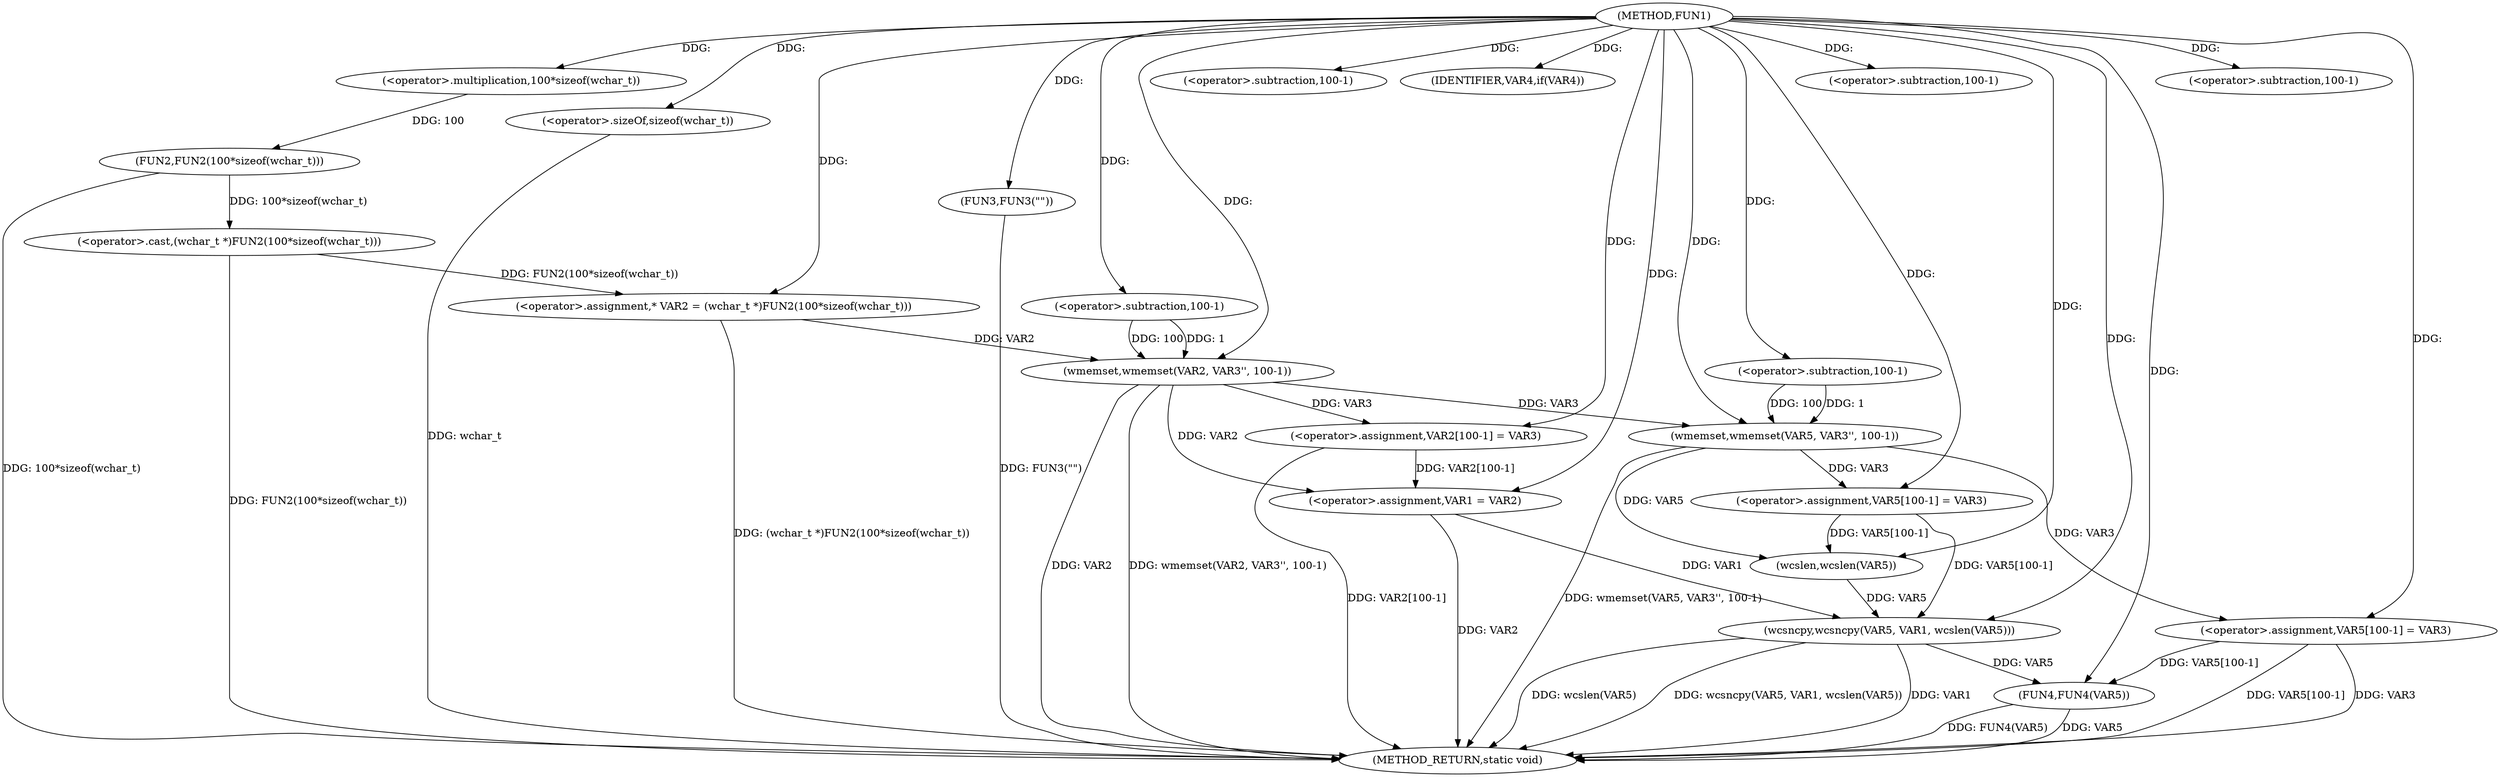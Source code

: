 digraph FUN1 {  
"1000100" [label = "(METHOD,FUN1)" ]
"1000165" [label = "(METHOD_RETURN,static void)" ]
"1000104" [label = "(<operator>.assignment,* VAR2 = (wchar_t *)FUN2(100*sizeof(wchar_t)))" ]
"1000106" [label = "(<operator>.cast,(wchar_t *)FUN2(100*sizeof(wchar_t)))" ]
"1000108" [label = "(FUN2,FUN2(100*sizeof(wchar_t)))" ]
"1000109" [label = "(<operator>.multiplication,100*sizeof(wchar_t))" ]
"1000111" [label = "(<operator>.sizeOf,sizeof(wchar_t))" ]
"1000113" [label = "(wmemset,wmemset(VAR2, VAR3'', 100-1))" ]
"1000116" [label = "(<operator>.subtraction,100-1)" ]
"1000119" [label = "(<operator>.assignment,VAR2[100-1] = VAR3)" ]
"1000122" [label = "(<operator>.subtraction,100-1)" ]
"1000127" [label = "(IDENTIFIER,VAR4,if(VAR4))" ]
"1000129" [label = "(FUN3,FUN3(\"\"))" ]
"1000133" [label = "(<operator>.assignment,VAR1 = VAR2)" ]
"1000138" [label = "(wmemset,wmemset(VAR5, VAR3'', 100-1))" ]
"1000141" [label = "(<operator>.subtraction,100-1)" ]
"1000144" [label = "(<operator>.assignment,VAR5[100-1] = VAR3)" ]
"1000147" [label = "(<operator>.subtraction,100-1)" ]
"1000151" [label = "(wcsncpy,wcsncpy(VAR5, VAR1, wcslen(VAR5)))" ]
"1000154" [label = "(wcslen,wcslen(VAR5))" ]
"1000156" [label = "(<operator>.assignment,VAR5[100-1] = VAR3)" ]
"1000159" [label = "(<operator>.subtraction,100-1)" ]
"1000163" [label = "(FUN4,FUN4(VAR5))" ]
  "1000163" -> "1000165"  [ label = "DDG: VAR5"] 
  "1000106" -> "1000165"  [ label = "DDG: FUN2(100*sizeof(wchar_t))"] 
  "1000151" -> "1000165"  [ label = "DDG: wcsncpy(VAR5, VAR1, wcslen(VAR5))"] 
  "1000156" -> "1000165"  [ label = "DDG: VAR5[100-1]"] 
  "1000113" -> "1000165"  [ label = "DDG: VAR2"] 
  "1000129" -> "1000165"  [ label = "DDG: FUN3(\"\")"] 
  "1000151" -> "1000165"  [ label = "DDG: VAR1"] 
  "1000151" -> "1000165"  [ label = "DDG: wcslen(VAR5)"] 
  "1000111" -> "1000165"  [ label = "DDG: wchar_t"] 
  "1000133" -> "1000165"  [ label = "DDG: VAR2"] 
  "1000113" -> "1000165"  [ label = "DDG: wmemset(VAR2, VAR3'', 100-1)"] 
  "1000119" -> "1000165"  [ label = "DDG: VAR2[100-1]"] 
  "1000138" -> "1000165"  [ label = "DDG: wmemset(VAR5, VAR3'', 100-1)"] 
  "1000163" -> "1000165"  [ label = "DDG: FUN4(VAR5)"] 
  "1000156" -> "1000165"  [ label = "DDG: VAR3"] 
  "1000104" -> "1000165"  [ label = "DDG: (wchar_t *)FUN2(100*sizeof(wchar_t))"] 
  "1000108" -> "1000165"  [ label = "DDG: 100*sizeof(wchar_t)"] 
  "1000106" -> "1000104"  [ label = "DDG: FUN2(100*sizeof(wchar_t))"] 
  "1000100" -> "1000104"  [ label = "DDG: "] 
  "1000108" -> "1000106"  [ label = "DDG: 100*sizeof(wchar_t)"] 
  "1000109" -> "1000108"  [ label = "DDG: 100"] 
  "1000100" -> "1000109"  [ label = "DDG: "] 
  "1000100" -> "1000111"  [ label = "DDG: "] 
  "1000104" -> "1000113"  [ label = "DDG: VAR2"] 
  "1000100" -> "1000113"  [ label = "DDG: "] 
  "1000116" -> "1000113"  [ label = "DDG: 100"] 
  "1000116" -> "1000113"  [ label = "DDG: 1"] 
  "1000100" -> "1000116"  [ label = "DDG: "] 
  "1000113" -> "1000119"  [ label = "DDG: VAR3"] 
  "1000100" -> "1000119"  [ label = "DDG: "] 
  "1000100" -> "1000122"  [ label = "DDG: "] 
  "1000100" -> "1000127"  [ label = "DDG: "] 
  "1000100" -> "1000129"  [ label = "DDG: "] 
  "1000113" -> "1000133"  [ label = "DDG: VAR2"] 
  "1000119" -> "1000133"  [ label = "DDG: VAR2[100-1]"] 
  "1000100" -> "1000133"  [ label = "DDG: "] 
  "1000100" -> "1000138"  [ label = "DDG: "] 
  "1000113" -> "1000138"  [ label = "DDG: VAR3"] 
  "1000141" -> "1000138"  [ label = "DDG: 100"] 
  "1000141" -> "1000138"  [ label = "DDG: 1"] 
  "1000100" -> "1000141"  [ label = "DDG: "] 
  "1000138" -> "1000144"  [ label = "DDG: VAR3"] 
  "1000100" -> "1000144"  [ label = "DDG: "] 
  "1000100" -> "1000147"  [ label = "DDG: "] 
  "1000154" -> "1000151"  [ label = "DDG: VAR5"] 
  "1000144" -> "1000151"  [ label = "DDG: VAR5[100-1]"] 
  "1000100" -> "1000151"  [ label = "DDG: "] 
  "1000133" -> "1000151"  [ label = "DDG: VAR1"] 
  "1000138" -> "1000154"  [ label = "DDG: VAR5"] 
  "1000144" -> "1000154"  [ label = "DDG: VAR5[100-1]"] 
  "1000100" -> "1000154"  [ label = "DDG: "] 
  "1000100" -> "1000156"  [ label = "DDG: "] 
  "1000138" -> "1000156"  [ label = "DDG: VAR3"] 
  "1000100" -> "1000159"  [ label = "DDG: "] 
  "1000156" -> "1000163"  [ label = "DDG: VAR5[100-1]"] 
  "1000151" -> "1000163"  [ label = "DDG: VAR5"] 
  "1000100" -> "1000163"  [ label = "DDG: "] 
}
